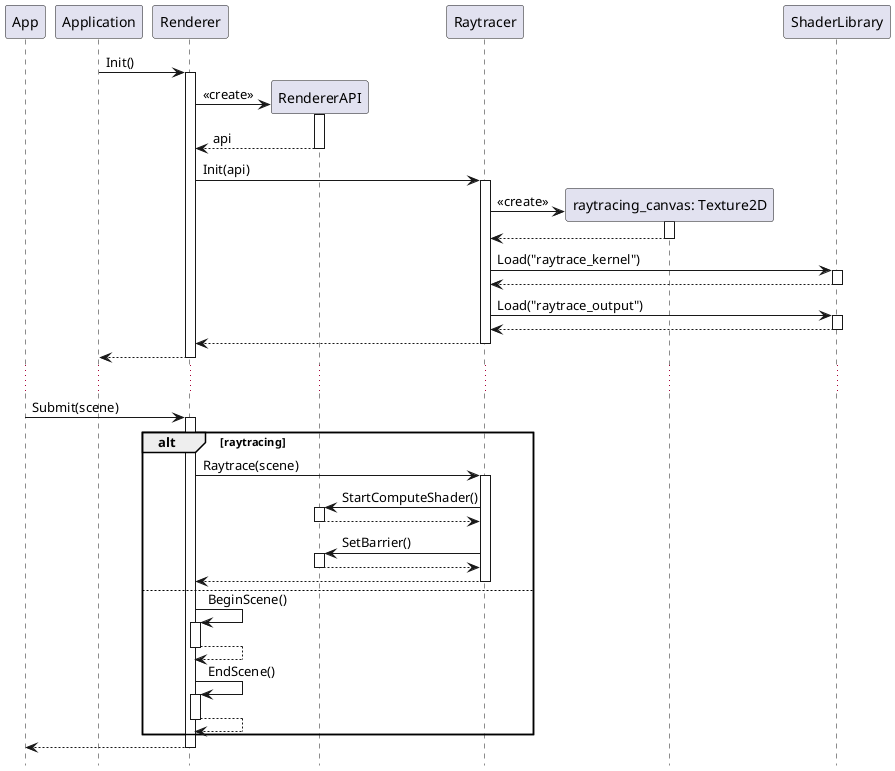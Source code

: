 @startuml rendering
autoactivate on
hide footbox
participant App
participant Application

Application -> Renderer : Init()
create RendererAPI
Renderer -> RendererAPI : <<create>>
return api
Renderer -> Raytracer : Init(api)
create "raytracing_canvas: Texture2D" as Texture2D
Raytracer -> Texture2D : <<create>>
return
Raytracer -> ShaderLibrary : Load("raytrace_kernel")
return
Raytracer -> ShaderLibrary : Load("raytrace_output")
return
return
return

...

App -> Renderer : Submit(scene)
alt raytracing

    Renderer -> Raytracer : Raytrace(scene)
    Raytracer -> RendererAPI : StartComputeShader()
    return
    Raytracer -> RendererAPI : SetBarrier()
    return
    return

else

    Renderer -> Renderer : BeginScene()
    return
    Renderer -> Renderer : EndScene()
    return

end
return
@enduml